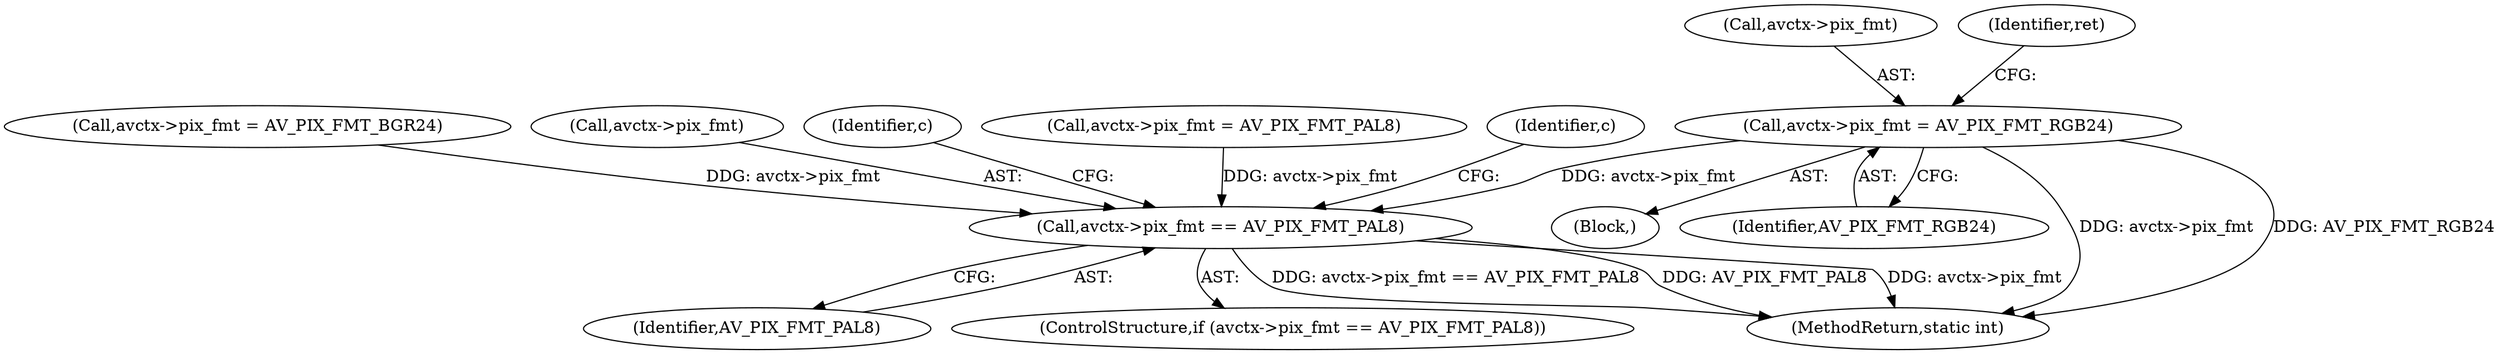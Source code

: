digraph "0_FFmpeg_e1b60aad77c27ed5d4dfc11e5e6a05a38c70489d@pointer" {
"1000413" [label="(Call,avctx->pix_fmt = AV_PIX_FMT_RGB24)"];
"1000488" [label="(Call,avctx->pix_fmt == AV_PIX_FMT_PAL8)"];
"1000487" [label="(ControlStructure,if (avctx->pix_fmt == AV_PIX_FMT_PAL8))"];
"1000386" [label="(Call,avctx->pix_fmt = AV_PIX_FMT_BGR24)"];
"1000412" [label="(Block,)"];
"1000508" [label="(MethodReturn,static int)"];
"1000489" [label="(Call,avctx->pix_fmt)"];
"1000500" [label="(Identifier,c)"];
"1000417" [label="(Identifier,AV_PIX_FMT_RGB24)"];
"1000349" [label="(Call,avctx->pix_fmt = AV_PIX_FMT_PAL8)"];
"1000414" [label="(Call,avctx->pix_fmt)"];
"1000413" [label="(Call,avctx->pix_fmt = AV_PIX_FMT_RGB24)"];
"1000488" [label="(Call,avctx->pix_fmt == AV_PIX_FMT_PAL8)"];
"1000492" [label="(Identifier,AV_PIX_FMT_PAL8)"];
"1000495" [label="(Identifier,c)"];
"1000435" [label="(Identifier,ret)"];
"1000413" -> "1000412"  [label="AST: "];
"1000413" -> "1000417"  [label="CFG: "];
"1000414" -> "1000413"  [label="AST: "];
"1000417" -> "1000413"  [label="AST: "];
"1000435" -> "1000413"  [label="CFG: "];
"1000413" -> "1000508"  [label="DDG: avctx->pix_fmt"];
"1000413" -> "1000508"  [label="DDG: AV_PIX_FMT_RGB24"];
"1000413" -> "1000488"  [label="DDG: avctx->pix_fmt"];
"1000488" -> "1000487"  [label="AST: "];
"1000488" -> "1000492"  [label="CFG: "];
"1000489" -> "1000488"  [label="AST: "];
"1000492" -> "1000488"  [label="AST: "];
"1000495" -> "1000488"  [label="CFG: "];
"1000500" -> "1000488"  [label="CFG: "];
"1000488" -> "1000508"  [label="DDG: avctx->pix_fmt"];
"1000488" -> "1000508"  [label="DDG: avctx->pix_fmt == AV_PIX_FMT_PAL8"];
"1000488" -> "1000508"  [label="DDG: AV_PIX_FMT_PAL8"];
"1000386" -> "1000488"  [label="DDG: avctx->pix_fmt"];
"1000349" -> "1000488"  [label="DDG: avctx->pix_fmt"];
}
